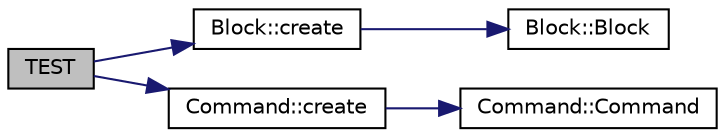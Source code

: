 digraph "TEST"
{
 // INTERACTIVE_SVG=YES
  edge [fontname="Helvetica",fontsize="10",labelfontname="Helvetica",labelfontsize="10"];
  node [fontname="Helvetica",fontsize="10",shape=record];
  rankdir="LR";
  Node1 [label="TEST",height=0.2,width=0.4,color="black", fillcolor="grey75", style="filled" fontcolor="black"];
  Node1 -> Node2 [color="midnightblue",fontsize="10",style="solid",fontname="Helvetica"];
  Node2 [label="Block::create",height=0.2,width=0.4,color="black", fillcolor="white", style="filled",URL="$class_block.html#a28f1bb418f67d7d1498a00363f282ba4"];
  Node2 -> Node3 [color="midnightblue",fontsize="10",style="solid",fontname="Helvetica"];
  Node3 [label="Block::Block",height=0.2,width=0.4,color="black", fillcolor="white", style="filled",URL="$class_block.html#a37658a946bf5067ad01d68d9ff086adc"];
  Node1 -> Node4 [color="midnightblue",fontsize="10",style="solid",fontname="Helvetica"];
  Node4 [label="Command::create",height=0.2,width=0.4,color="black", fillcolor="white", style="filled",URL="$class_command.html#aedae20bfe7d6f8146df9b1bf1bf16b3c"];
  Node4 -> Node5 [color="midnightblue",fontsize="10",style="solid",fontname="Helvetica"];
  Node5 [label="Command::Command",height=0.2,width=0.4,color="black", fillcolor="white", style="filled",URL="$class_command.html#aa7aaca4540b4b31dee517d352f7f0950"];
}
